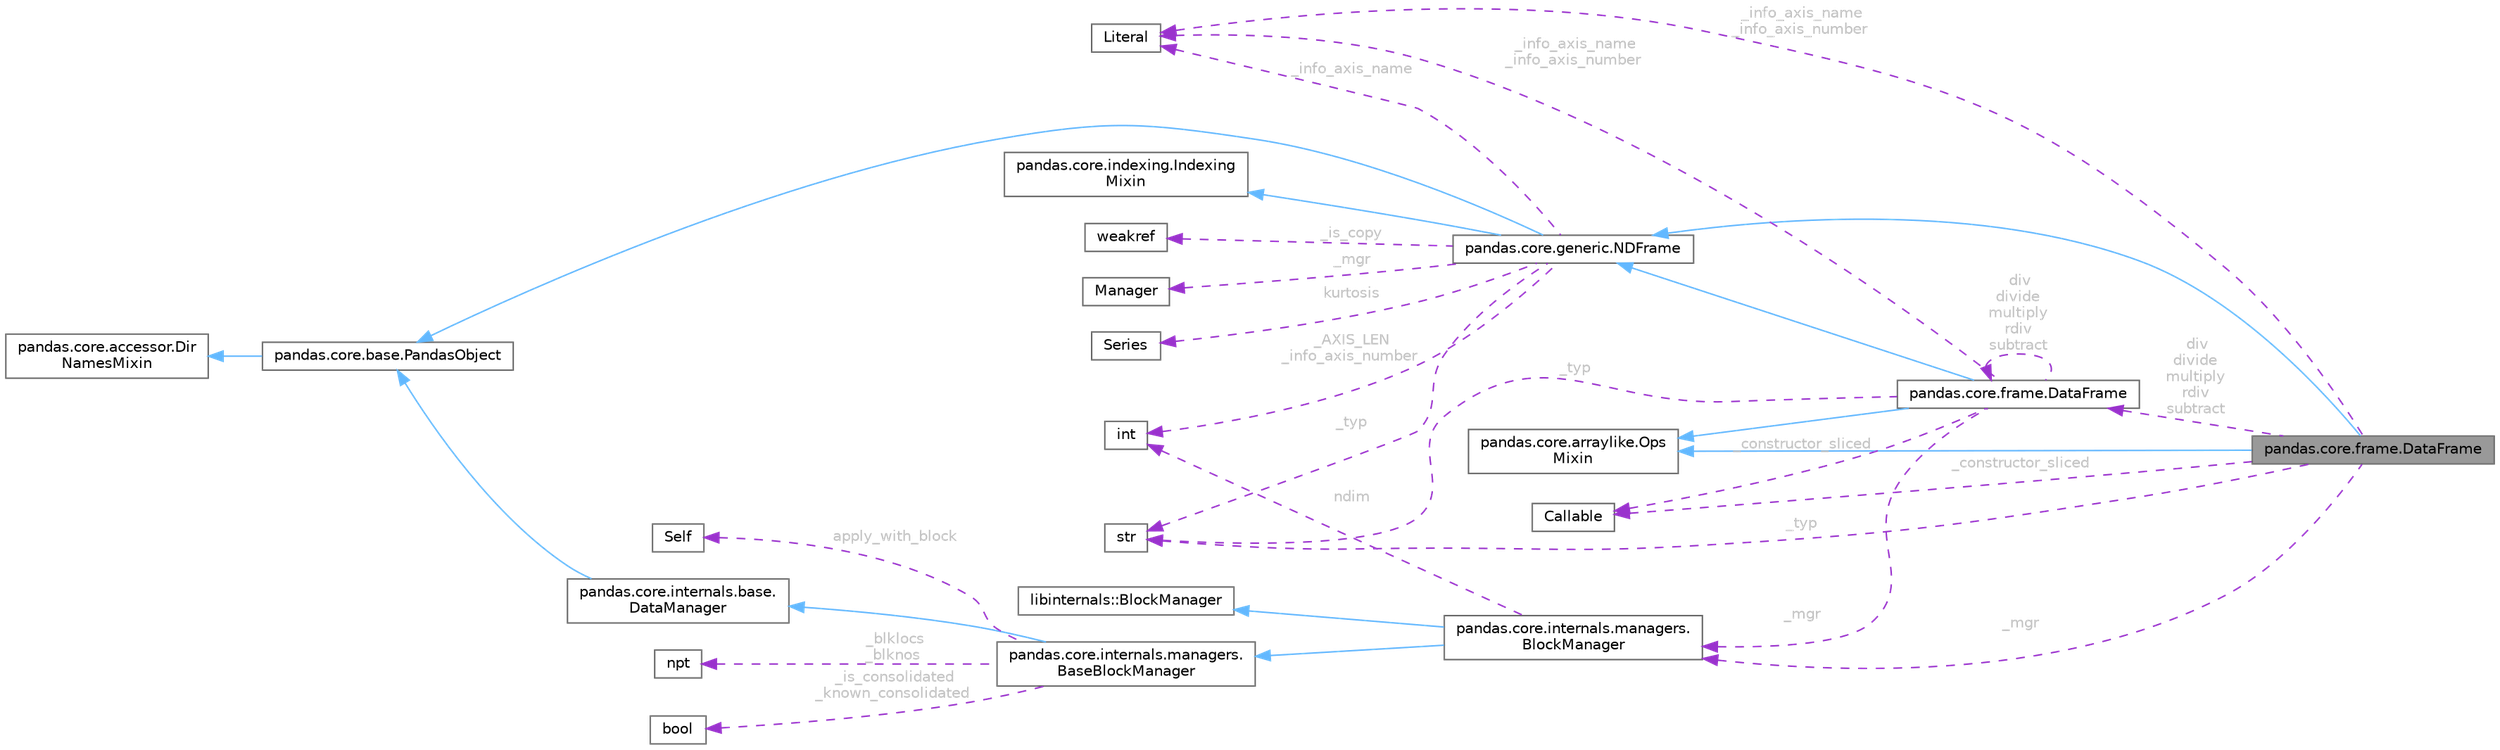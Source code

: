 digraph "pandas.core.frame.DataFrame"
{
 // LATEX_PDF_SIZE
  bgcolor="transparent";
  edge [fontname=Helvetica,fontsize=10,labelfontname=Helvetica,labelfontsize=10];
  node [fontname=Helvetica,fontsize=10,shape=box,height=0.2,width=0.4];
  rankdir="LR";
  Node1 [id="Node000001",label="pandas.core.frame.DataFrame",height=0.2,width=0.4,color="gray40", fillcolor="grey60", style="filled", fontcolor="black",tooltip=" "];
  Node2 -> Node1 [id="edge32_Node000001_Node000002",dir="back",color="steelblue1",style="solid",tooltip=" "];
  Node2 [id="Node000002",label="pandas.core.generic.NDFrame",height=0.2,width=0.4,color="gray40", fillcolor="white", style="filled",URL="$classpandas_1_1core_1_1generic_1_1NDFrame.html",tooltip=" "];
  Node3 -> Node2 [id="edge33_Node000002_Node000003",dir="back",color="steelblue1",style="solid",tooltip=" "];
  Node3 [id="Node000003",label="pandas.core.base.PandasObject",height=0.2,width=0.4,color="gray40", fillcolor="white", style="filled",URL="$classpandas_1_1core_1_1base_1_1PandasObject.html",tooltip=" "];
  Node4 -> Node3 [id="edge34_Node000003_Node000004",dir="back",color="steelblue1",style="solid",tooltip=" "];
  Node4 [id="Node000004",label="pandas.core.accessor.Dir\lNamesMixin",height=0.2,width=0.4,color="gray40", fillcolor="white", style="filled",URL="$classpandas_1_1core_1_1accessor_1_1DirNamesMixin.html",tooltip=" "];
  Node5 -> Node2 [id="edge35_Node000002_Node000005",dir="back",color="steelblue1",style="solid",tooltip=" "];
  Node5 [id="Node000005",label="pandas.core.indexing.Indexing\lMixin",height=0.2,width=0.4,color="gray40", fillcolor="white", style="filled",URL="$classpandas_1_1core_1_1indexing_1_1IndexingMixin.html",tooltip=" "];
  Node6 -> Node2 [id="edge36_Node000002_Node000006",dir="back",color="darkorchid3",style="dashed",tooltip=" ",label=" _is_copy",fontcolor="grey" ];
  Node6 [id="Node000006",label="weakref",height=0.2,width=0.4,color="gray40", fillcolor="white", style="filled",tooltip=" "];
  Node7 -> Node2 [id="edge37_Node000002_Node000007",dir="back",color="darkorchid3",style="dashed",tooltip=" ",label=" _mgr",fontcolor="grey" ];
  Node7 [id="Node000007",label="Manager",height=0.2,width=0.4,color="gray40", fillcolor="white", style="filled",tooltip=" "];
  Node8 -> Node2 [id="edge38_Node000002_Node000008",dir="back",color="darkorchid3",style="dashed",tooltip=" ",label=" _typ",fontcolor="grey" ];
  Node8 [id="Node000008",label="str",height=0.2,width=0.4,color="gray40", fillcolor="white", style="filled",tooltip=" "];
  Node9 -> Node2 [id="edge39_Node000002_Node000009",dir="back",color="darkorchid3",style="dashed",tooltip=" ",label=" _AXIS_LEN\n_info_axis_number",fontcolor="grey" ];
  Node9 [id="Node000009",label="int",height=0.2,width=0.4,color="gray40", fillcolor="white", style="filled",tooltip=" "];
  Node10 -> Node2 [id="edge40_Node000002_Node000010",dir="back",color="darkorchid3",style="dashed",tooltip=" ",label=" _info_axis_name",fontcolor="grey" ];
  Node10 [id="Node000010",label="Literal",height=0.2,width=0.4,color="gray40", fillcolor="white", style="filled",tooltip=" "];
  Node11 -> Node2 [id="edge41_Node000002_Node000011",dir="back",color="darkorchid3",style="dashed",tooltip=" ",label=" kurtosis",fontcolor="grey" ];
  Node11 [id="Node000011",label="Series",height=0.2,width=0.4,color="gray40", fillcolor="white", style="filled",tooltip=" "];
  Node12 -> Node1 [id="edge42_Node000001_Node000012",dir="back",color="steelblue1",style="solid",tooltip=" "];
  Node12 [id="Node000012",label="pandas.core.arraylike.Ops\lMixin",height=0.2,width=0.4,color="gray40", fillcolor="white", style="filled",URL="$classpandas_1_1core_1_1arraylike_1_1OpsMixin.html",tooltip=" "];
  Node8 -> Node1 [id="edge43_Node000001_Node000008",dir="back",color="darkorchid3",style="dashed",tooltip=" ",label=" _typ",fontcolor="grey" ];
  Node13 -> Node1 [id="edge44_Node000001_Node000013",dir="back",color="darkorchid3",style="dashed",tooltip=" ",label=" _mgr",fontcolor="grey" ];
  Node13 [id="Node000013",label="pandas.core.internals.managers.\lBlockManager",height=0.2,width=0.4,color="gray40", fillcolor="white", style="filled",URL="$classpandas_1_1core_1_1internals_1_1managers_1_1BlockManager.html",tooltip=" "];
  Node14 -> Node13 [id="edge45_Node000013_Node000014",dir="back",color="steelblue1",style="solid",tooltip=" "];
  Node14 [id="Node000014",label="libinternals::BlockManager",height=0.2,width=0.4,color="gray40", fillcolor="white", style="filled",tooltip=" "];
  Node15 -> Node13 [id="edge46_Node000013_Node000015",dir="back",color="steelblue1",style="solid",tooltip=" "];
  Node15 [id="Node000015",label="pandas.core.internals.managers.\lBaseBlockManager",height=0.2,width=0.4,color="gray40", fillcolor="white", style="filled",URL="$classpandas_1_1core_1_1internals_1_1managers_1_1BaseBlockManager.html",tooltip=" "];
  Node16 -> Node15 [id="edge47_Node000015_Node000016",dir="back",color="steelblue1",style="solid",tooltip=" "];
  Node16 [id="Node000016",label="pandas.core.internals.base.\lDataManager",height=0.2,width=0.4,color="gray40", fillcolor="white", style="filled",URL="$classpandas_1_1core_1_1internals_1_1base_1_1DataManager.html",tooltip=" "];
  Node3 -> Node16 [id="edge48_Node000016_Node000003",dir="back",color="steelblue1",style="solid",tooltip=" "];
  Node17 -> Node15 [id="edge49_Node000015_Node000017",dir="back",color="darkorchid3",style="dashed",tooltip=" ",label=" _blklocs\n_blknos",fontcolor="grey" ];
  Node17 [id="Node000017",label="npt",height=0.2,width=0.4,color="gray40", fillcolor="white", style="filled",tooltip=" "];
  Node18 -> Node15 [id="edge50_Node000015_Node000018",dir="back",color="darkorchid3",style="dashed",tooltip=" ",label=" _is_consolidated\n_known_consolidated",fontcolor="grey" ];
  Node18 [id="Node000018",label="bool",height=0.2,width=0.4,color="gray40", fillcolor="white", style="filled",tooltip=" "];
  Node19 -> Node15 [id="edge51_Node000015_Node000019",dir="back",color="darkorchid3",style="dashed",tooltip=" ",label=" apply_with_block",fontcolor="grey" ];
  Node19 [id="Node000019",label="Self",height=0.2,width=0.4,color="gray40", fillcolor="white", style="filled",tooltip=" "];
  Node9 -> Node13 [id="edge52_Node000013_Node000009",dir="back",color="darkorchid3",style="dashed",tooltip=" ",label=" ndim",fontcolor="grey" ];
  Node20 -> Node1 [id="edge53_Node000001_Node000020",dir="back",color="darkorchid3",style="dashed",tooltip=" ",label=" _constructor_sliced",fontcolor="grey" ];
  Node20 [id="Node000020",label="Callable",height=0.2,width=0.4,color="gray40", fillcolor="white", style="filled",tooltip=" "];
  Node21 -> Node1 [id="edge54_Node000001_Node000021",dir="back",color="darkorchid3",style="dashed",tooltip=" ",label=" div\ndivide\nmultiply\nrdiv\nsubtract",fontcolor="grey" ];
  Node21 [id="Node000021",label="pandas.core.frame.DataFrame",height=0.2,width=0.4,color="gray40", fillcolor="white", style="filled",URL="$classpandas_1_1core_1_1frame_1_1DataFrame.html",tooltip=" "];
  Node2 -> Node21 [id="edge55_Node000021_Node000002",dir="back",color="steelblue1",style="solid",tooltip=" "];
  Node12 -> Node21 [id="edge56_Node000021_Node000012",dir="back",color="steelblue1",style="solid",tooltip=" "];
  Node8 -> Node21 [id="edge57_Node000021_Node000008",dir="back",color="darkorchid3",style="dashed",tooltip=" ",label=" _typ",fontcolor="grey" ];
  Node13 -> Node21 [id="edge58_Node000021_Node000013",dir="back",color="darkorchid3",style="dashed",tooltip=" ",label=" _mgr",fontcolor="grey" ];
  Node20 -> Node21 [id="edge59_Node000021_Node000020",dir="back",color="darkorchid3",style="dashed",tooltip=" ",label=" _constructor_sliced",fontcolor="grey" ];
  Node21 -> Node21 [id="edge60_Node000021_Node000021",dir="back",color="darkorchid3",style="dashed",tooltip=" ",label=" div\ndivide\nmultiply\nrdiv\nsubtract",fontcolor="grey" ];
  Node10 -> Node21 [id="edge61_Node000021_Node000010",dir="back",color="darkorchid3",style="dashed",tooltip=" ",label=" _info_axis_name\n_info_axis_number",fontcolor="grey" ];
  Node10 -> Node1 [id="edge62_Node000001_Node000010",dir="back",color="darkorchid3",style="dashed",tooltip=" ",label=" _info_axis_name\n_info_axis_number",fontcolor="grey" ];
}
